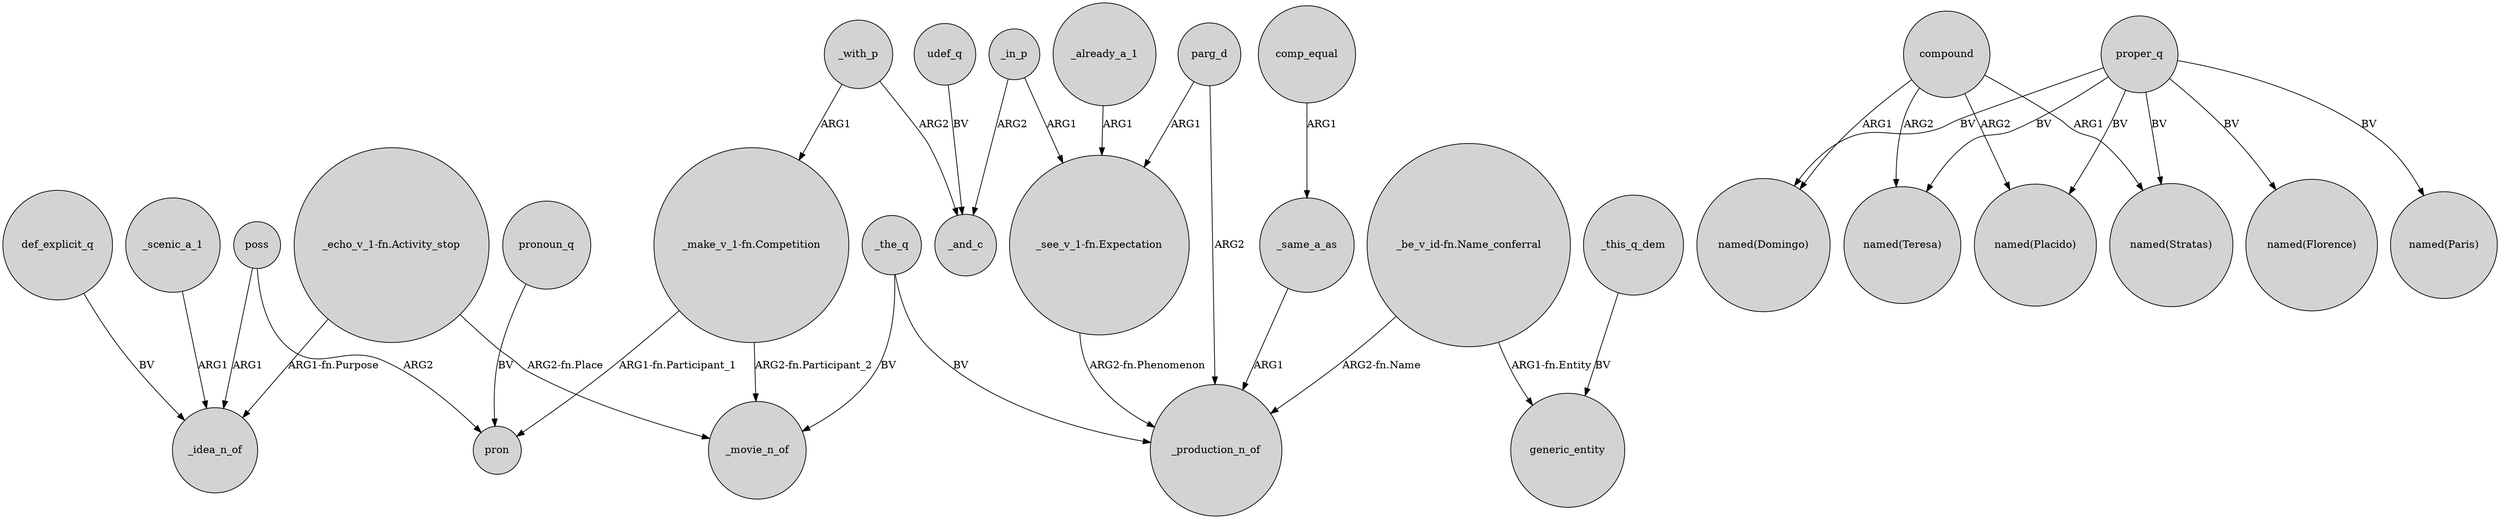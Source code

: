 digraph {
	node [shape=circle style=filled]
	parg_d -> _production_n_of [label=ARG2]
	_in_p -> _and_c [label=ARG2]
	compound -> "named(Stratas)" [label=ARG1]
	_the_q -> _production_n_of [label=BV]
	"_echo_v_1-fn.Activity_stop" -> _idea_n_of [label="ARG1-fn.Purpose"]
	"_echo_v_1-fn.Activity_stop" -> _movie_n_of [label="ARG2-fn.Place"]
	def_explicit_q -> _idea_n_of [label=BV]
	_with_p -> "_make_v_1-fn.Competition" [label=ARG1]
	poss -> _idea_n_of [label=ARG1]
	_in_p -> "_see_v_1-fn.Expectation" [label=ARG1]
	_already_a_1 -> "_see_v_1-fn.Expectation" [label=ARG1]
	parg_d -> "_see_v_1-fn.Expectation" [label=ARG1]
	udef_q -> _and_c [label=BV]
	_the_q -> _movie_n_of [label=BV]
	compound -> "named(Placido)" [label=ARG2]
	pronoun_q -> pron [label=BV]
	proper_q -> "named(Placido)" [label=BV]
	poss -> pron [label=ARG2]
	_this_q_dem -> generic_entity [label=BV]
	proper_q -> "named(Florence)" [label=BV]
	proper_q -> "named(Domingo)" [label=BV]
	"_make_v_1-fn.Competition" -> pron [label="ARG1-fn.Participant_1"]
	"_be_v_id-fn.Name_conferral" -> _production_n_of [label="ARG2-fn.Name"]
	compound -> "named(Teresa)" [label=ARG2]
	_with_p -> _and_c [label=ARG2]
	compound -> "named(Domingo)" [label=ARG1]
	"_be_v_id-fn.Name_conferral" -> generic_entity [label="ARG1-fn.Entity"]
	"_see_v_1-fn.Expectation" -> _production_n_of [label="ARG2-fn.Phenomenon"]
	proper_q -> "named(Paris)" [label=BV]
	_scenic_a_1 -> _idea_n_of [label=ARG1]
	_same_a_as -> _production_n_of [label=ARG1]
	comp_equal -> _same_a_as [label=ARG1]
	proper_q -> "named(Stratas)" [label=BV]
	proper_q -> "named(Teresa)" [label=BV]
	"_make_v_1-fn.Competition" -> _movie_n_of [label="ARG2-fn.Participant_2"]
}
